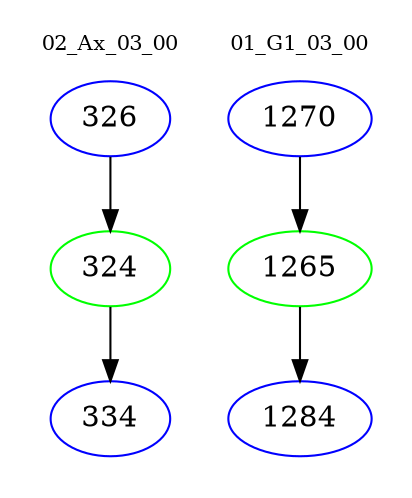 digraph{
subgraph cluster_0 {
color = white
label = "02_Ax_03_00";
fontsize=10;
T0_326 [label="326", color="blue"]
T0_326 -> T0_324 [color="black"]
T0_324 [label="324", color="green"]
T0_324 -> T0_334 [color="black"]
T0_334 [label="334", color="blue"]
}
subgraph cluster_1 {
color = white
label = "01_G1_03_00";
fontsize=10;
T1_1270 [label="1270", color="blue"]
T1_1270 -> T1_1265 [color="black"]
T1_1265 [label="1265", color="green"]
T1_1265 -> T1_1284 [color="black"]
T1_1284 [label="1284", color="blue"]
}
}

